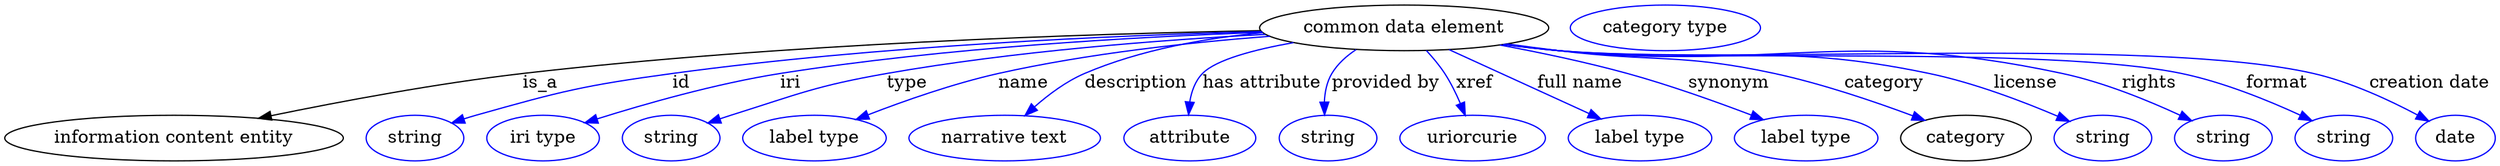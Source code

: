 digraph {
	graph [bb="0,0,1961.4,123"];
	node [label="\N"];
	"common data element"	[height=0.5,
		label="common data element",
		pos="1101.2,105",
		width=3.1594];
	"information content entity"	[height=0.5,
		pos="133.24,18",
		width=3.7011];
	"common data element" -> "information content entity"	[label=is_a,
		lp="423.24,61.5",
		pos="e,200.09,33.602 988.2,102.74 850.89,100.18 612.39,92.44 409.24,69 341.5,61.184 265.28,46.958 210.13,35.673"];
	id	[color=blue,
		height=0.5,
		label=string,
		pos="323.24,18",
		width=1.0652];
	"common data element" -> id	[color=blue,
		label=id,
		lp="534.24,61.5",
		pos="e,352.23,29.96 988.84,102.04 872.78,98.875 686.65,90.6 527.24,69 457.01,59.484 439.45,55.205 371.24,36 368.13,35.126 364.94,34.155 \
361.74,33.133",
		style=solid];
	iri	[color=blue,
		height=0.5,
		label="iri type",
		pos="424.24,18",
		width=1.2277];
	"common data element" -> iri	[color=blue,
		label=iri,
		lp="621.24,61.5",
		pos="e,457.59,30.063 989.68,101.33 890.37,97.687 741.41,89.116 613.24,69 562.3,61.005 505.25,44.89 467.29,33.109",
		style=solid];
	type	[color=blue,
		height=0.5,
		label=string,
		pos="525.24,18",
		width=1.0652];
	"common data element" -> type	[color=blue,
		label=type,
		lp="710.24,61.5",
		pos="e,554.37,29.809 991.72,99.882 909.4,95.507 794.11,86.655 694.24,69 648.58,60.928 597.76,44.892 563.88,33.149",
		style=solid];
	name	[color=blue,
		height=0.5,
		label="label type",
		pos="638.24,18",
		width=1.5707];
	"common data element" -> name	[color=blue,
		label=name,
		lp="802.24,61.5",
		pos="e,671.08,32.785 995.37,98.375 932.8,93.57 852.35,84.806 782.24,69 747.25,61.112 708.95,47.564 680.65,36.558",
		style=solid];
	description	[color=blue,
		height=0.5,
		label="narrative text",
		pos="788.24,18",
		width=2.0943];
	"common data element" -> description	[color=blue,
		label=description,
		lp="890.74,61.5",
		pos="e,803.95,35.757 989.66,101.3 944.85,96.974 893.64,87.793 850.24,69 835.94,62.81 822.22,52.386 811.34,42.652",
		style=solid];
	"has attribute"	[color=blue,
		height=0.5,
		label=attribute,
		pos="933.24,18",
		width=1.4443];
	"common data element" -> "has attribute"	[color=blue,
		label="has attribute",
		lp="989.24,61.5",
		pos="e,931.84,36.441 1013.9,93.46 982.77,87.947 952.82,79.999 942.24,69 936.48,63.012 933.74,54.658 932.58,46.492",
		style=solid];
	"provided by"	[color=blue,
		height=0.5,
		label=string,
		pos="1041.2,18",
		width=1.0652];
	"common data element" -> "provided by"	[color=blue,
		label="provided by",
		lp="1086.7,61.5",
		pos="e,1038.5,36.367 1063.3,87.843 1055.8,82.891 1048.8,76.669 1044.2,69 1040.2,62.334 1038.7,54.228 1038.3,46.5",
		style=solid];
	xref	[color=blue,
		height=0.5,
		label=uriorcurie,
		pos="1155.2,18",
		width=1.5887];
	"common data element" -> xref	[color=blue,
		label=xref,
		lp="1156.7,61.5",
		pos="e,1149.4,35.908 1118.7,87.125 1123.8,81.651 1129.1,75.346 1133.2,69 1138,61.737 1142.1,53.287 1145.5,45.422",
		style=solid];
	"full name"	[color=blue,
		height=0.5,
		label="label type",
		pos="1287.2,18",
		width=1.5707];
	"common data element" -> "full name"	[color=blue,
		label="full name",
		lp="1239.7,61.5",
		pos="e,1256.3,33.152 1136.7,87.812 1168.1,73.432 1214.1,52.427 1246.9,37.412",
		style=solid];
	synonym	[color=blue,
		height=0.5,
		label="label type",
		pos="1418.2,18",
		width=1.5707];
	"common data element" -> synonym	[color=blue,
		label=synonym,
		lp="1357.2,61.5",
		pos="e,1384.5,32.522 1176.7,91.464 1208.1,85.622 1244.6,77.968 1277.2,69 1310.6,59.815 1347.5,46.641 1375.1,36.121",
		style=solid];
	category	[height=0.5,
		pos="1544.2,18",
		width=1.4263];
	"common data element" -> category	[color=blue,
		label=category,
		lp="1479.7,61.5",
		pos="e,1511.8,31.989 1182.2,92.332 1195.9,90.472 1210,88.626 1223.2,87 1298.7,77.756 1319,85.033 1393.2,69 1430.8,60.885 1472.2,46.803 \
1502.1,35.647",
		style=solid];
	license	[color=blue,
		height=0.5,
		label=string,
		pos="1652.2,18",
		width=1.0652];
	"common data element" -> license	[color=blue,
		label=license,
		lp="1591.2,61.5",
		pos="e,1625.9,31.217 1180.5,92.049 1194.7,90.167 1209.4,88.388 1223.2,87 1352.6,74.018 1388,95.565 1515.2,69 1550.7,61.606 1589.2,46.88 \
1616.4,35.315",
		style=solid];
	rights	[color=blue,
		height=0.5,
		label=string,
		pos="1747.2,18",
		width=1.0652];
	"common data element" -> rights	[color=blue,
		label=rights,
		lp="1688.7,61.5",
		pos="e,1722.2,31.71 1179.9,91.947 1194.3,90.052 1209.2,88.295 1223.2,87 1399.1,70.794 1447.5,105.85 1620.2,69 1652.9,62.03 1688.1,47.571 \
1713.2,35.987",
		style=solid];
	format	[color=blue,
		height=0.5,
		label=string,
		pos="1842.2,18",
		width=1.0652];
	"common data element" -> format	[color=blue,
		label=format,
		lp="1789.7,61.5",
		pos="e,1817,31.777 1179.5,91.889 1194,89.988 1209.1,88.243 1223.2,87 1332,77.453 1607.3,91.175 1714.2,69 1747.2,62.169 1782.7,47.696 \
1807.9,36.071",
		style=solid];
	"creation date"	[color=blue,
		height=0.5,
		label=date,
		pos="1930.2,18",
		width=0.86659];
	"common data element" -> "creation date"	[color=blue,
		label="creation date",
		lp="1909.7,61.5",
		pos="e,1909.2,31.385 1179.2,91.858 1193.8,89.947 1209,88.207 1223.2,87 1355.1,75.855 1689.3,98.521 1818.2,69 1847.5,62.305 1878.5,47.838 \
1900.4,36.179",
		style=solid];
	"named thing_category"	[color=blue,
		height=0.5,
		label="category type",
		pos="1307.2,105",
		width=2.0762];
}
